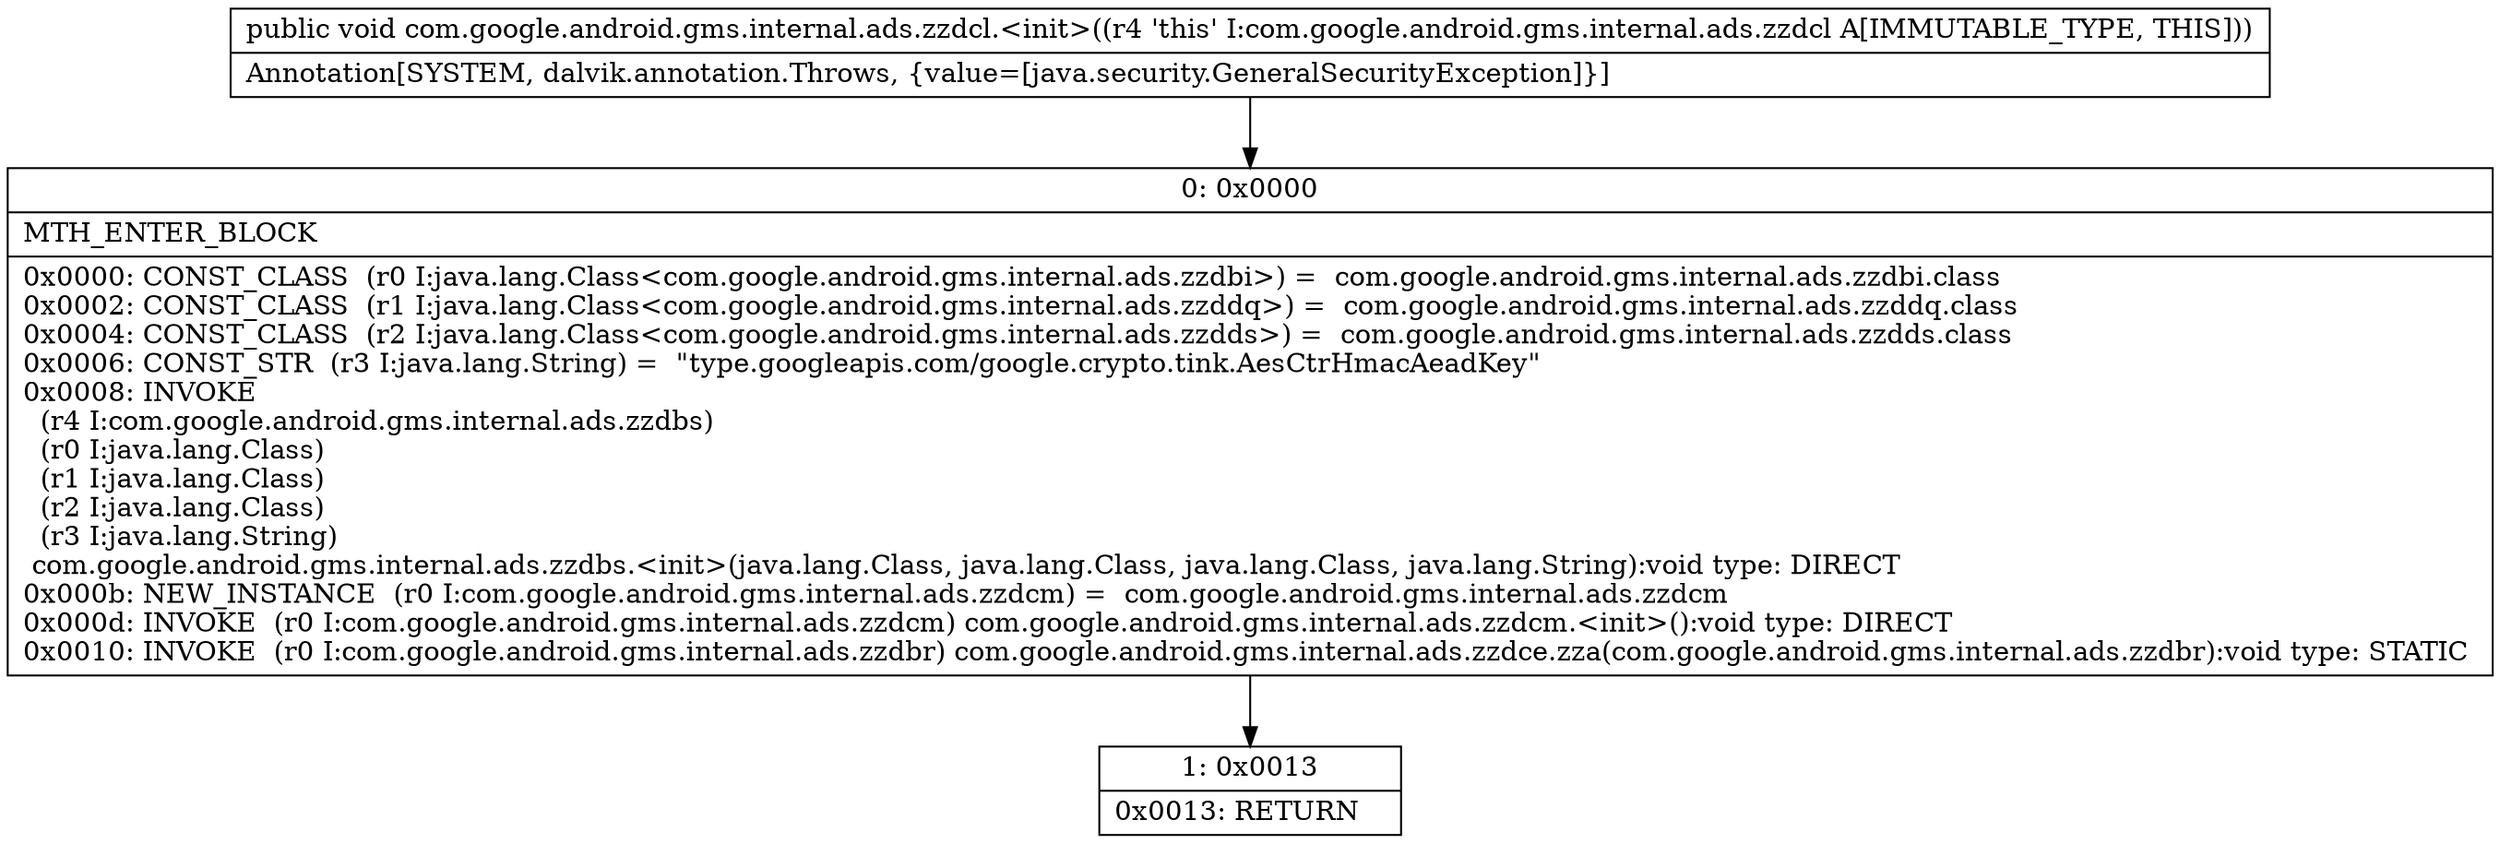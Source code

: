digraph "CFG forcom.google.android.gms.internal.ads.zzdcl.\<init\>()V" {
Node_0 [shape=record,label="{0\:\ 0x0000|MTH_ENTER_BLOCK\l|0x0000: CONST_CLASS  (r0 I:java.lang.Class\<com.google.android.gms.internal.ads.zzdbi\>) =  com.google.android.gms.internal.ads.zzdbi.class \l0x0002: CONST_CLASS  (r1 I:java.lang.Class\<com.google.android.gms.internal.ads.zzddq\>) =  com.google.android.gms.internal.ads.zzddq.class \l0x0004: CONST_CLASS  (r2 I:java.lang.Class\<com.google.android.gms.internal.ads.zzdds\>) =  com.google.android.gms.internal.ads.zzdds.class \l0x0006: CONST_STR  (r3 I:java.lang.String) =  \"type.googleapis.com\/google.crypto.tink.AesCtrHmacAeadKey\" \l0x0008: INVOKE  \l  (r4 I:com.google.android.gms.internal.ads.zzdbs)\l  (r0 I:java.lang.Class)\l  (r1 I:java.lang.Class)\l  (r2 I:java.lang.Class)\l  (r3 I:java.lang.String)\l com.google.android.gms.internal.ads.zzdbs.\<init\>(java.lang.Class, java.lang.Class, java.lang.Class, java.lang.String):void type: DIRECT \l0x000b: NEW_INSTANCE  (r0 I:com.google.android.gms.internal.ads.zzdcm) =  com.google.android.gms.internal.ads.zzdcm \l0x000d: INVOKE  (r0 I:com.google.android.gms.internal.ads.zzdcm) com.google.android.gms.internal.ads.zzdcm.\<init\>():void type: DIRECT \l0x0010: INVOKE  (r0 I:com.google.android.gms.internal.ads.zzdbr) com.google.android.gms.internal.ads.zzdce.zza(com.google.android.gms.internal.ads.zzdbr):void type: STATIC \l}"];
Node_1 [shape=record,label="{1\:\ 0x0013|0x0013: RETURN   \l}"];
MethodNode[shape=record,label="{public void com.google.android.gms.internal.ads.zzdcl.\<init\>((r4 'this' I:com.google.android.gms.internal.ads.zzdcl A[IMMUTABLE_TYPE, THIS]))  | Annotation[SYSTEM, dalvik.annotation.Throws, \{value=[java.security.GeneralSecurityException]\}]\l}"];
MethodNode -> Node_0;
Node_0 -> Node_1;
}

